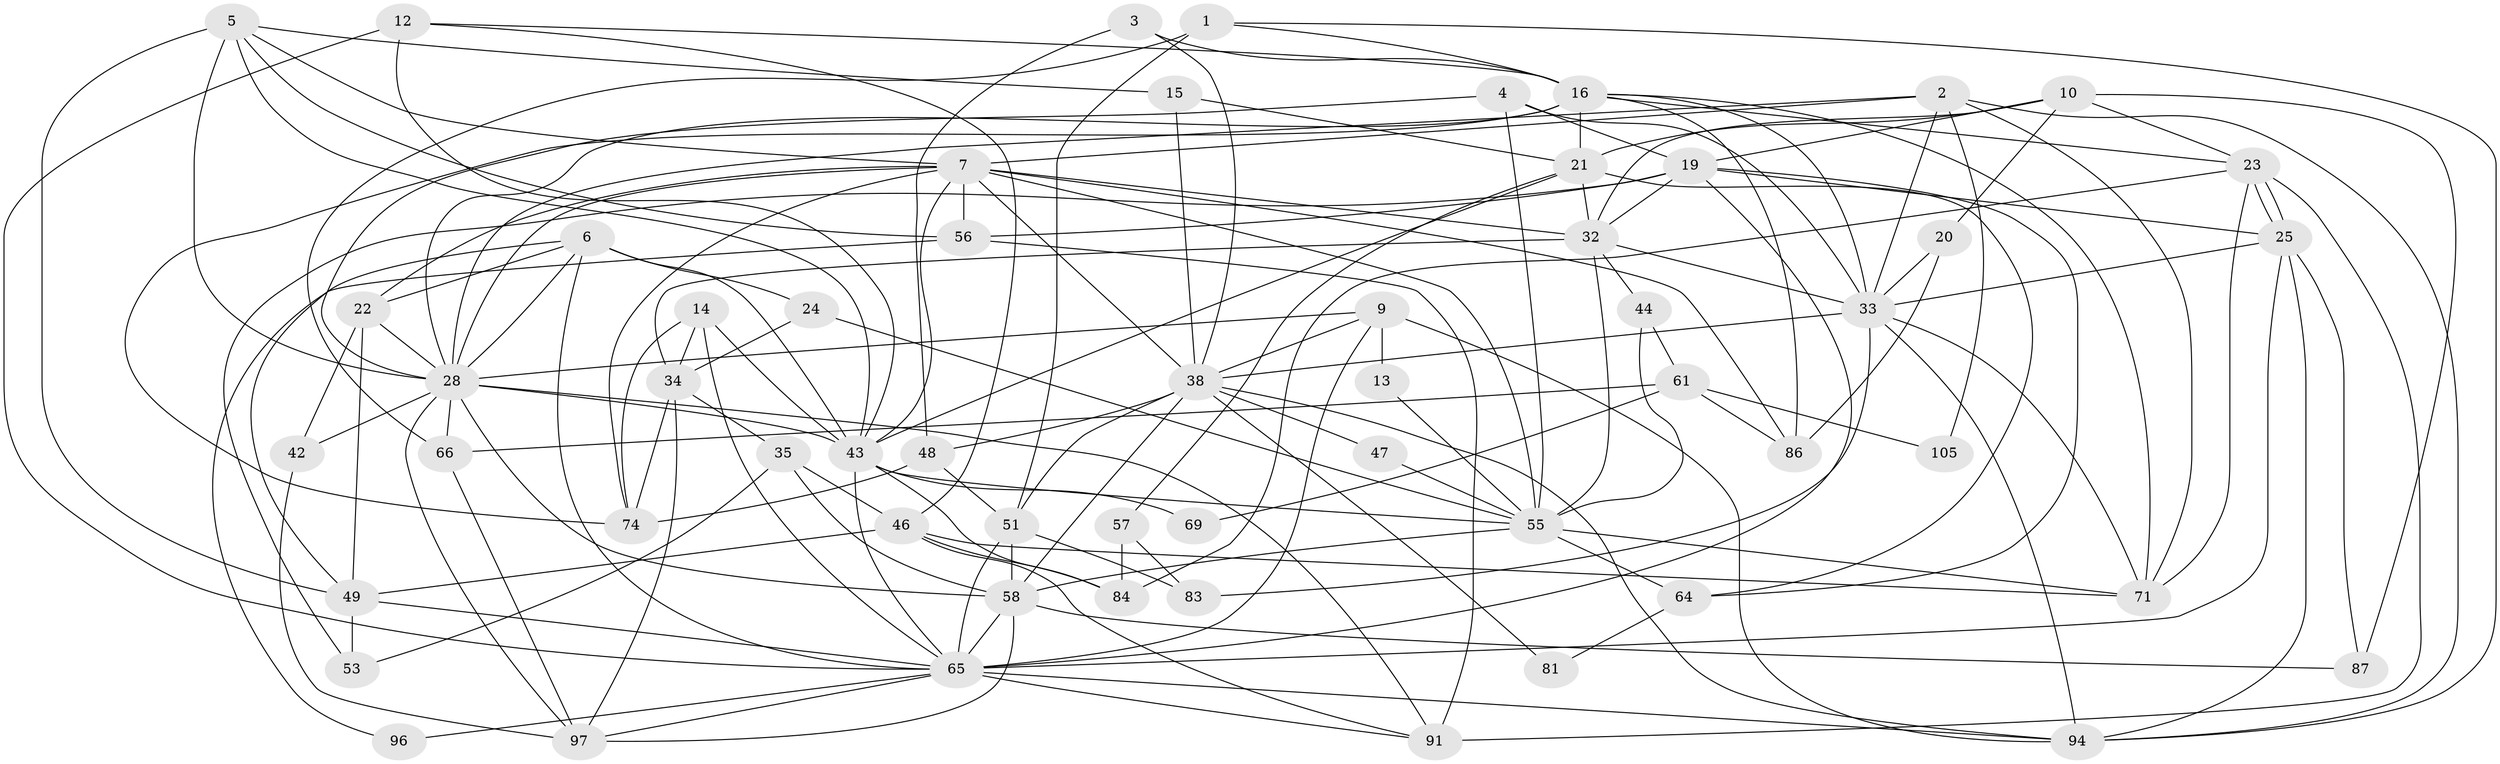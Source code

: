 // original degree distribution, {4: 0.24561403508771928, 2: 0.15789473684210525, 3: 0.2631578947368421, 6: 0.09649122807017543, 7: 0.043859649122807015, 5: 0.17543859649122806, 9: 0.008771929824561403, 8: 0.008771929824561403}
// Generated by graph-tools (version 1.1) at 2025/18/03/04/25 18:18:59]
// undirected, 57 vertices, 158 edges
graph export_dot {
graph [start="1"]
  node [color=gray90,style=filled];
  1 [super="+8+37"];
  2 [super="+27"];
  3;
  4;
  5 [super="+62"];
  6 [super="+18"];
  7 [super="+54"];
  9 [super="+107"];
  10 [super="+11"];
  12;
  13;
  14 [super="+17"];
  15 [super="+26"];
  16 [super="+30"];
  19 [super="+52+67+75"];
  20;
  21 [super="+92+45"];
  22 [super="+39"];
  23 [super="+99"];
  24;
  25 [super="+29"];
  28 [super="+50+31"];
  32 [super="+41"];
  33 [super="+59+80"];
  34 [super="+36"];
  35;
  38 [super="+60+108"];
  42;
  43 [super="+106+112+93"];
  44;
  46 [super="+68"];
  47;
  48;
  49;
  51 [super="+73"];
  53;
  55 [super="+76+88"];
  56 [super="+95"];
  57;
  58 [super="+77+111"];
  61;
  64 [super="+101"];
  65 [super="+85"];
  66;
  69;
  71 [super="+72"];
  74;
  81;
  83;
  84;
  86 [super="+109"];
  87 [super="+113"];
  91;
  94;
  96;
  97 [super="+102"];
  105;
  1 -- 51 [weight=2];
  1 -- 66;
  1 -- 94;
  1 -- 16;
  2 -- 94;
  2 -- 71;
  2 -- 7;
  2 -- 105;
  2 -- 28;
  2 -- 33;
  3 -- 48;
  3 -- 38;
  3 -- 16;
  4 -- 19;
  4 -- 28;
  4 -- 33;
  4 -- 55;
  5 -- 49;
  5 -- 56;
  5 -- 28 [weight=2];
  5 -- 7;
  5 -- 43;
  5 -- 15;
  6 -- 49;
  6 -- 24;
  6 -- 28;
  6 -- 65;
  6 -- 43;
  6 -- 22;
  7 -- 38;
  7 -- 32;
  7 -- 74;
  7 -- 56;
  7 -- 22;
  7 -- 86;
  7 -- 43;
  7 -- 28;
  7 -- 55;
  9 -- 94;
  9 -- 38;
  9 -- 65;
  9 -- 28;
  9 -- 13;
  10 -- 23;
  10 -- 20;
  10 -- 32;
  10 -- 19;
  10 -- 21;
  10 -- 87;
  12 -- 46;
  12 -- 43;
  12 -- 16;
  12 -- 65;
  13 -- 55;
  14 -- 74;
  14 -- 65;
  14 -- 43;
  14 -- 34;
  15 -- 38;
  15 -- 21;
  16 -- 23;
  16 -- 33 [weight=2];
  16 -- 71;
  16 -- 74;
  16 -- 86;
  16 -- 28;
  16 -- 21;
  19 -- 64;
  19 -- 53;
  19 -- 56;
  19 -- 25;
  19 -- 65 [weight=2];
  19 -- 32;
  20 -- 33;
  20 -- 86;
  21 -- 43;
  21 -- 64;
  21 -- 32 [weight=2];
  21 -- 57;
  22 -- 49;
  22 -- 28;
  22 -- 42;
  23 -- 25;
  23 -- 25;
  23 -- 84;
  23 -- 71;
  23 -- 91;
  24 -- 34;
  24 -- 55;
  25 -- 65;
  25 -- 33;
  25 -- 87;
  25 -- 94;
  28 -- 97;
  28 -- 43 [weight=2];
  28 -- 66;
  28 -- 42;
  28 -- 58;
  28 -- 91;
  32 -- 44;
  32 -- 34 [weight=2];
  32 -- 33;
  32 -- 55;
  33 -- 83;
  33 -- 94;
  33 -- 38;
  33 -- 71;
  34 -- 97;
  34 -- 35;
  34 -- 74;
  35 -- 53;
  35 -- 46;
  35 -- 58;
  38 -- 51;
  38 -- 81;
  38 -- 94;
  38 -- 58;
  38 -- 47;
  38 -- 48;
  42 -- 97;
  43 -- 65;
  43 -- 84;
  43 -- 69;
  43 -- 55;
  44 -- 61;
  44 -- 55;
  46 -- 91;
  46 -- 49;
  46 -- 84;
  46 -- 71;
  47 -- 55;
  48 -- 51;
  48 -- 74;
  49 -- 53;
  49 -- 65;
  51 -- 83;
  51 -- 65;
  51 -- 58;
  55 -- 71;
  55 -- 64;
  55 -- 58;
  56 -- 91;
  56 -- 96;
  57 -- 84;
  57 -- 83;
  58 -- 65;
  58 -- 97;
  58 -- 87 [weight=2];
  61 -- 66;
  61 -- 69;
  61 -- 86;
  61 -- 105;
  64 -- 81;
  65 -- 94;
  65 -- 96;
  65 -- 97;
  65 -- 91;
  66 -- 97;
}

